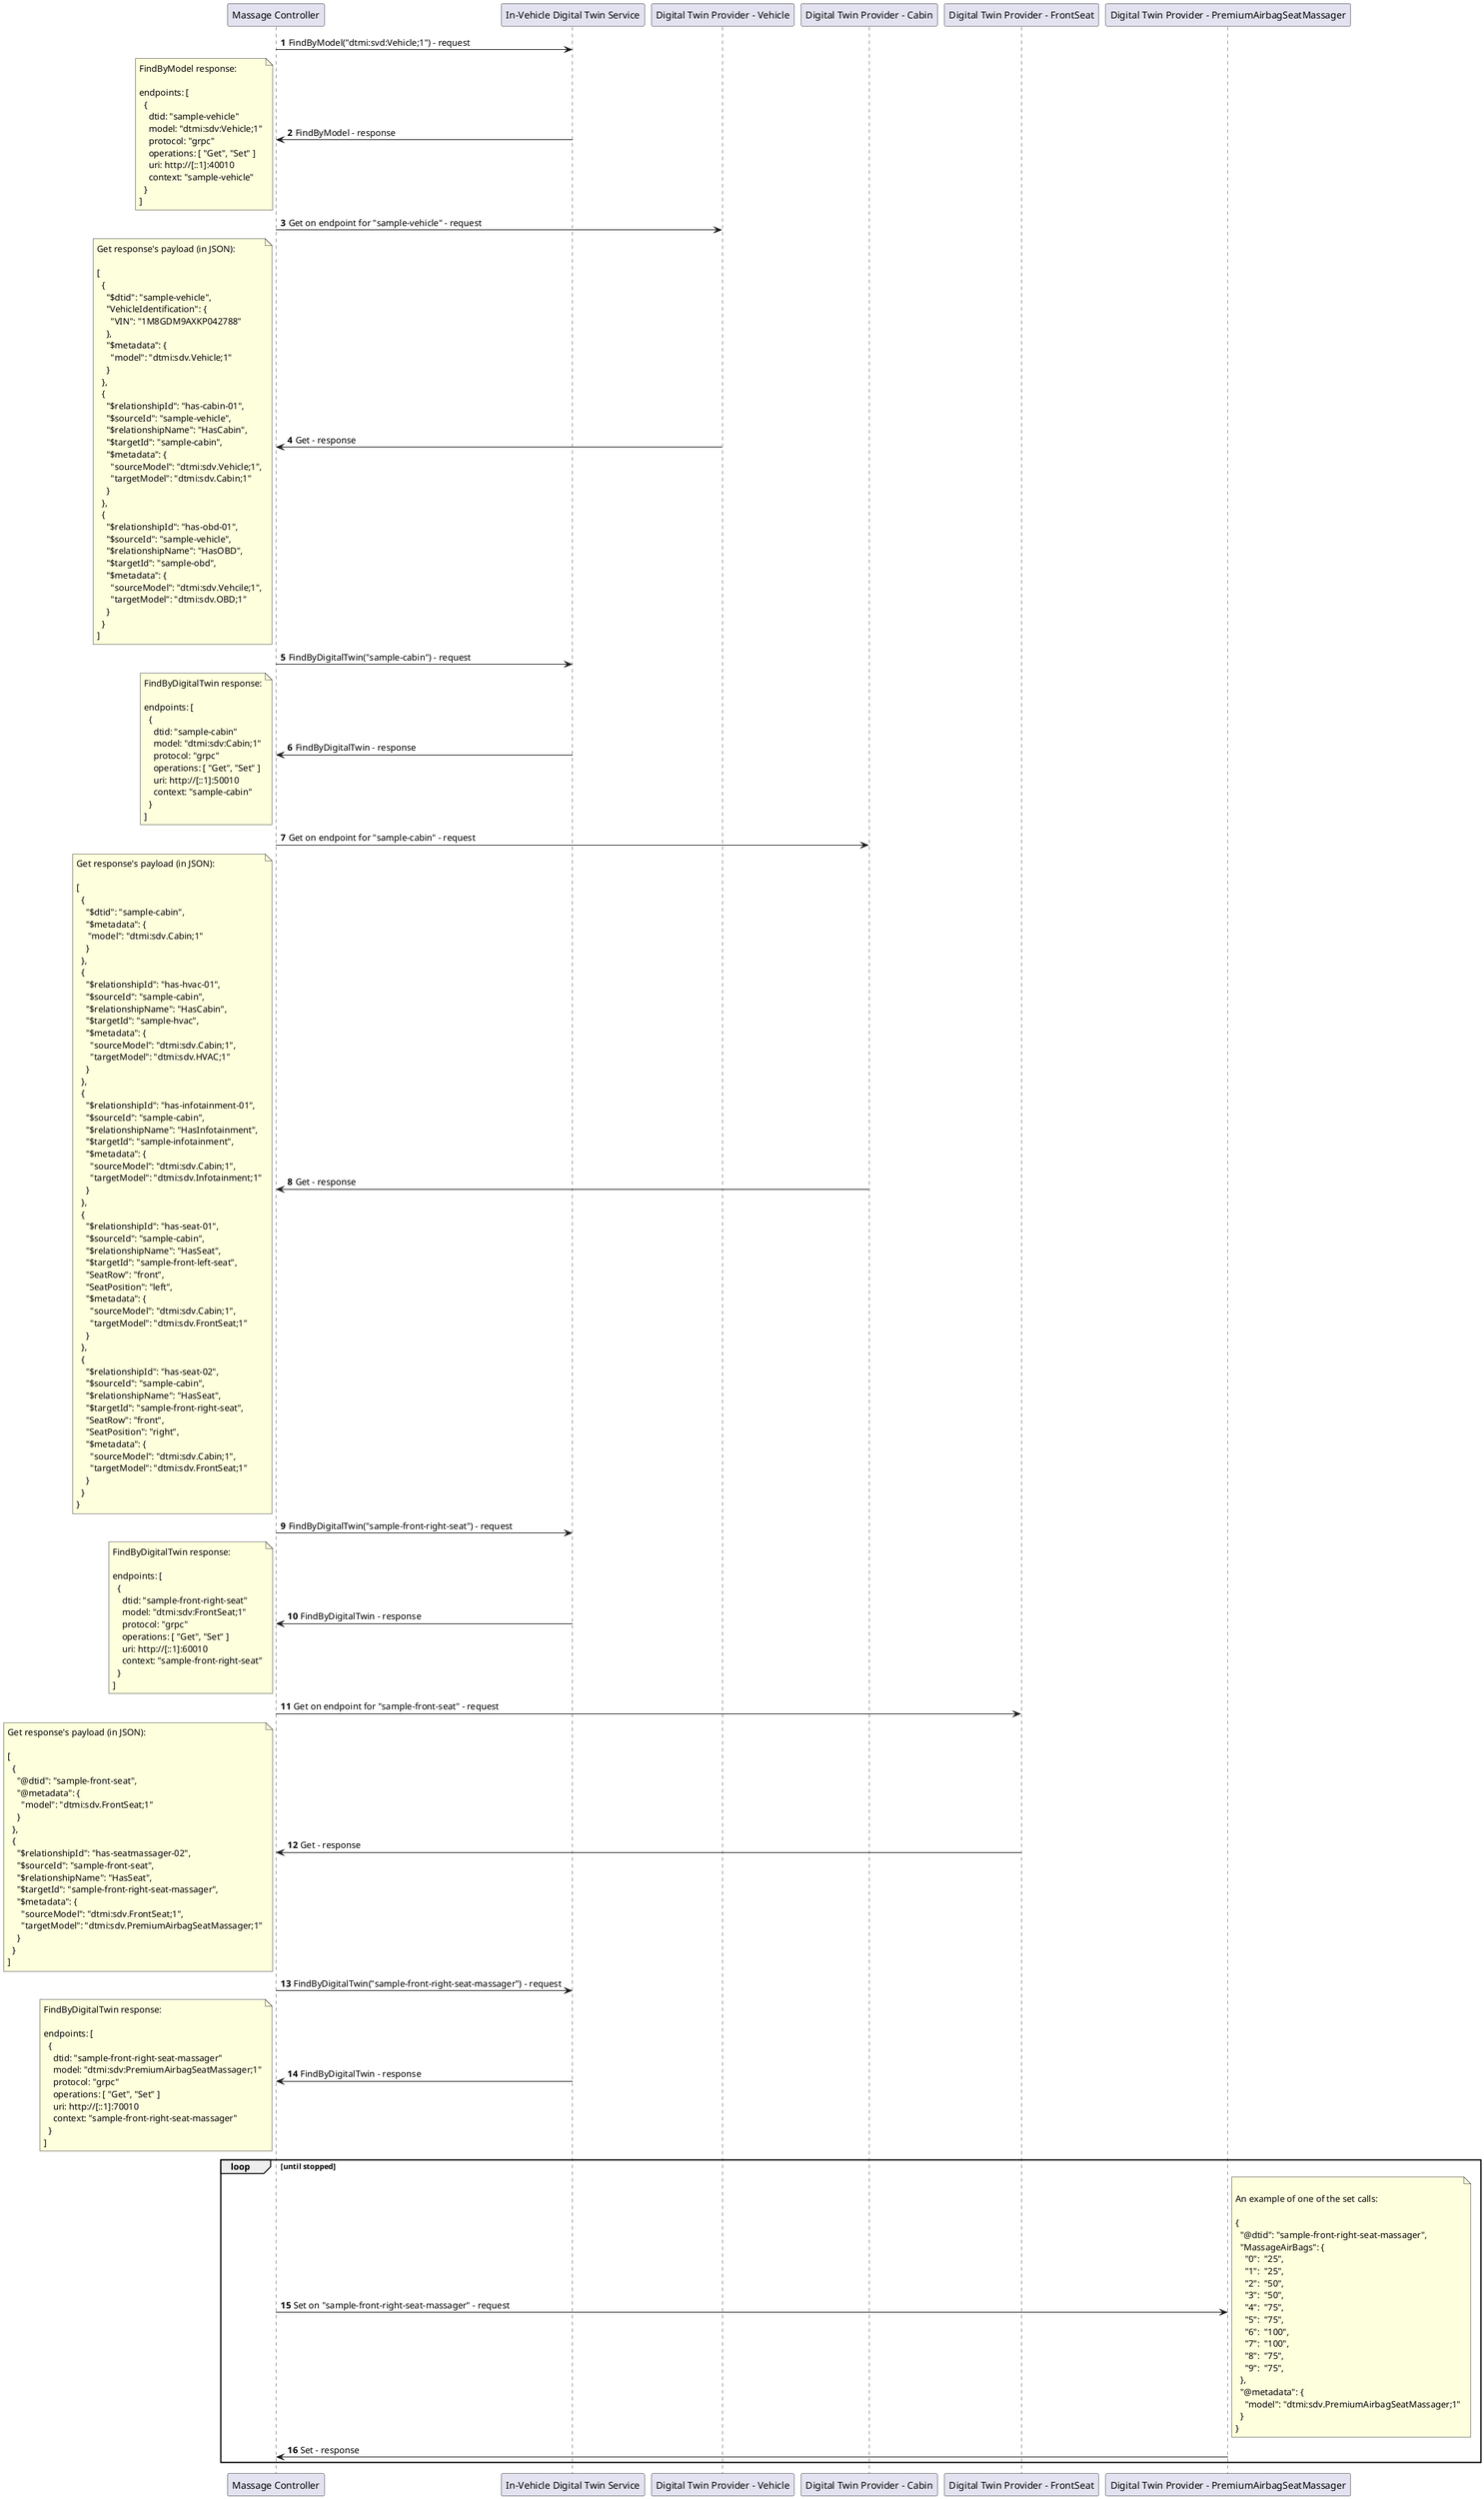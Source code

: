 @startuml

autonumber

"Massage Controller" -> "In-Vehicle Digital Twin Service": FindByModel("dtmi:svd:Vehicle;1") - request

"Massage Controller" <- "In-Vehicle Digital Twin Service": FindByModel - response 
note left
FindByModel response:

endpoints: [
  {
    dtid: "sample-vehicle"
    model: "dtmi:sdv:Vehicle;1"
    protocol: "grpc"
    operations: [ "Get", "Set" ]
    uri: http://[::1]:40010
    context: "sample-vehicle"
  }
]
end note

"Massage Controller" -> "Digital Twin Provider - Vehicle": Get on endpoint for "sample-vehicle" - request

"Massage Controller" <- "Digital Twin Provider - Vehicle": Get - response
note left
Get response's payload (in JSON):

[
  {
    "$dtid": "sample-vehicle",
    "VehicleIdentification": {
      "VIN": "1M8GDM9AXKP042788"
    },
    "$metadata": {
      "model": "dtmi:sdv.Vehicle;1"
    }
  },
  { 
    "$relationshipId": "has-cabin-01", 
    "$sourceId": "sample-vehicle", 
    "$relationshipName": "HasCabin", 
    "$targetId": "sample-cabin", 
    "$metadata": {
      "sourceModel": "dtmi:sdv.Vehicle;1",
      "targetModel": "dtmi:sdv.Cabin;1"
    }
  },
  { 
    "$relationshipId": "has-obd-01", 
    "$sourceId": "sample-vehicle", 
    "$relationshipName": "HasOBD", 
    "$targetId": "sample-obd", 
    "$metadata": {
      "sourceModel": "dtmi:sdv.Vehcile;1",
      "targetModel": "dtmi:sdv.OBD;1"
    }
  }
]
end note

"Massage Controller" -> "In-Vehicle Digital Twin Service": FindByDigitalTwin("sample-cabin") - request

"Massage Controller" <- "In-Vehicle Digital Twin Service": FindByDigitalTwin - response 
note left
FindByDigitalTwin response:

endpoints: [
  {
    dtid: "sample-cabin"
    model: "dtmi:sdv:Cabin;1"
    protocol: "grpc"
    operations: [ "Get", "Set" ]
    uri: http://[::1]:50010
    context: "sample-cabin"
  }
]
end note


"Massage Controller" -> "Digital Twin Provider - Cabin": Get on endpoint for "sample-cabin" - request

"Massage Controller" <- "Digital Twin Provider - Cabin": Get - response
note left
Get response's payload (in JSON):

[
  {
    "$dtid": "sample-cabin",
    "$metadata": {
     "model": "dtmi:sdv.Cabin;1"
    }
  },
  { 
    "$relationshipId": "has-hvac-01", 
    "$sourceId": "sample-cabin", 
    "$relationshipName": "HasCabin", 
    "$targetId": "sample-hvac", 
    "$metadata": {
      "sourceModel": "dtmi:sdv.Cabin;1",
      "targetModel": "dtmi:sdv.HVAC;1"
    }
  },
  { 
    "$relationshipId": "has-infotainment-01", 
    "$sourceId": "sample-cabin", 
    "$relationshipName": "HasInfotainment", 
    "$targetId": "sample-infotainment", 
    "$metadata": {
      "sourceModel": "dtmi:sdv.Cabin;1",
      "targetModel": "dtmi:sdv.Infotainment;1"
    }
  },
  { 
    "$relationshipId": "has-seat-01", 
    "$sourceId": "sample-cabin", 
    "$relationshipName": "HasSeat", 
    "$targetId": "sample-front-left-seat", 
    "SeatRow": "front",
    "SeatPosition": "left",
    "$metadata": {
      "sourceModel": "dtmi:sdv.Cabin;1",
      "targetModel": "dtmi:sdv.FrontSeat;1"
    }
  },
  { 
    "$relationshipId": "has-seat-02", 
    "$sourceId": "sample-cabin", 
    "$relationshipName": "HasSeat", 
    "$targetId": "sample-front-right-seat", 
    "SeatRow": "front",
    "SeatPosition": "right",
    "$metadata": {
      "sourceModel": "dtmi:sdv.Cabin;1",
      "targetModel": "dtmi:sdv.FrontSeat;1"
    }
  }
} 
end note

"Massage Controller" -> "In-Vehicle Digital Twin Service": FindByDigitalTwin("sample-front-right-seat") - request

"Massage Controller" <- "In-Vehicle Digital Twin Service": FindByDigitalTwin - response 
note left
FindByDigitalTwin response:

endpoints: [
  {
    dtid: "sample-front-right-seat"
    model: "dtmi:sdv:FrontSeat;1"
    protocol: "grpc"
    operations: [ "Get", "Set" ]
    uri: http://[::1]:60010
    context: "sample-front-right-seat"
  }
]
end note

"Massage Controller" -> "Digital Twin Provider - FrontSeat": Get on endpoint for "sample-front-seat" - request

"Massage Controller" <- "Digital Twin Provider - FrontSeat": Get - response
note left
Get response's payload (in JSON):

[
  {
    "@dtid": "sample-front-seat",
    "@metadata": {
      "model": "dtmi:sdv.FrontSeat;1"
    }
  },
  { 
    "$relationshipId": "has-seatmassager-02", 
    "$sourceId": "sample-front-seat", 
    "$relationshipName": "HasSeat", 
    "$targetId": "sample-front-right-seat-massager", 
    "$metadata": {
      "sourceModel": "dtmi:sdv.FrontSeat;1",
      "targetModel": "dtmi:sdv.PremiumAirbagSeatMassager;1"
    }
  }
]
end note

"Massage Controller" -> "In-Vehicle Digital Twin Service": FindByDigitalTwin("sample-front-right-seat-massager") - request

"Massage Controller" <- "In-Vehicle Digital Twin Service": FindByDigitalTwin - response 
note left
FindByDigitalTwin response:

endpoints: [
  {
    dtid: "sample-front-right-seat-massager"
    model: "dtmi:sdv:PremiumAirbagSeatMassager;1"
    protocol: "grpc"
    operations: [ "Get", "Set" ]
    uri: http://[::1]:70010
    context: "sample-front-right-seat-massager"
  }
]
end note

loop until stopped
  "Massage Controller" -> "Digital Twin Provider - PremiumAirbagSeatMassager": Set on "sample-front-right-seat-massager" - request
  note right

  An example of one of the set calls:

  {
    "@dtid": "sample-front-right-seat-massager",
    "MassageAirBags": {
      "0":  "25",
      "1":  "25",
      "2":  "50",
      "3":  "50",
      "4":  "75",
      "5":  "75",
      "6":  "100",
      "7":  "100",
      "8":  "75",
      "9":  "75",
    },
    "@metadata": {
      "model": "dtmi:sdv.PremiumAirbagSeatMassager;1"
    }
  }
  end note

  "Massage Controller" <- "Digital Twin Provider - PremiumAirbagSeatMassager": Set - response
end

@enduml
